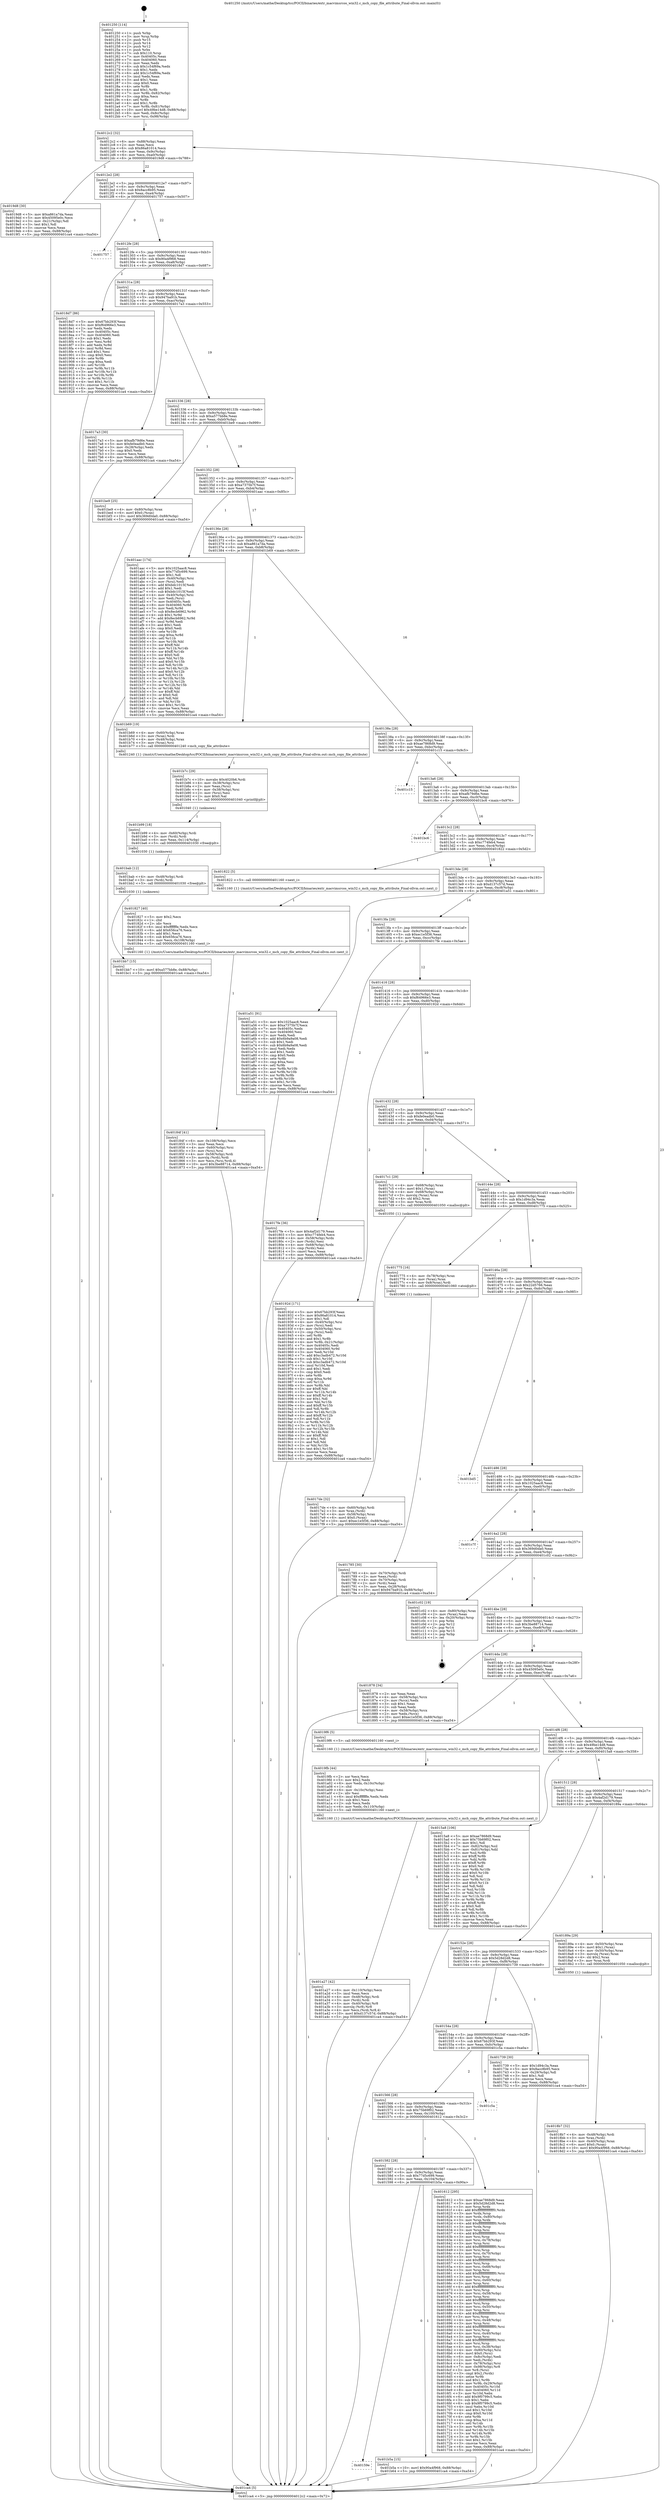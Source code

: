 digraph "0x401250" {
  label = "0x401250 (/mnt/c/Users/mathe/Desktop/tcc/POCII/binaries/extr_macvimsrcos_win32.c_mch_copy_file_attribute_Final-ollvm.out::main(0))"
  labelloc = "t"
  node[shape=record]

  Entry [label="",width=0.3,height=0.3,shape=circle,fillcolor=black,style=filled]
  "0x4012c2" [label="{
     0x4012c2 [32]\l
     | [instrs]\l
     &nbsp;&nbsp;0x4012c2 \<+6\>: mov -0x88(%rbp),%eax\l
     &nbsp;&nbsp;0x4012c8 \<+2\>: mov %eax,%ecx\l
     &nbsp;&nbsp;0x4012ca \<+6\>: sub $0x86a81014,%ecx\l
     &nbsp;&nbsp;0x4012d0 \<+6\>: mov %eax,-0x9c(%rbp)\l
     &nbsp;&nbsp;0x4012d6 \<+6\>: mov %ecx,-0xa0(%rbp)\l
     &nbsp;&nbsp;0x4012dc \<+6\>: je 00000000004019d8 \<main+0x788\>\l
  }"]
  "0x4019d8" [label="{
     0x4019d8 [30]\l
     | [instrs]\l
     &nbsp;&nbsp;0x4019d8 \<+5\>: mov $0xa861a7da,%eax\l
     &nbsp;&nbsp;0x4019dd \<+5\>: mov $0x45095e0c,%ecx\l
     &nbsp;&nbsp;0x4019e2 \<+3\>: mov -0x21(%rbp),%dl\l
     &nbsp;&nbsp;0x4019e5 \<+3\>: test $0x1,%dl\l
     &nbsp;&nbsp;0x4019e8 \<+3\>: cmovne %ecx,%eax\l
     &nbsp;&nbsp;0x4019eb \<+6\>: mov %eax,-0x88(%rbp)\l
     &nbsp;&nbsp;0x4019f1 \<+5\>: jmp 0000000000401ca4 \<main+0xa54\>\l
  }"]
  "0x4012e2" [label="{
     0x4012e2 [28]\l
     | [instrs]\l
     &nbsp;&nbsp;0x4012e2 \<+5\>: jmp 00000000004012e7 \<main+0x97\>\l
     &nbsp;&nbsp;0x4012e7 \<+6\>: mov -0x9c(%rbp),%eax\l
     &nbsp;&nbsp;0x4012ed \<+5\>: sub $0x8acc8b95,%eax\l
     &nbsp;&nbsp;0x4012f2 \<+6\>: mov %eax,-0xa4(%rbp)\l
     &nbsp;&nbsp;0x4012f8 \<+6\>: je 0000000000401757 \<main+0x507\>\l
  }"]
  Exit [label="",width=0.3,height=0.3,shape=circle,fillcolor=black,style=filled,peripheries=2]
  "0x401757" [label="{
     0x401757\l
  }", style=dashed]
  "0x4012fe" [label="{
     0x4012fe [28]\l
     | [instrs]\l
     &nbsp;&nbsp;0x4012fe \<+5\>: jmp 0000000000401303 \<main+0xb3\>\l
     &nbsp;&nbsp;0x401303 \<+6\>: mov -0x9c(%rbp),%eax\l
     &nbsp;&nbsp;0x401309 \<+5\>: sub $0x90a4f968,%eax\l
     &nbsp;&nbsp;0x40130e \<+6\>: mov %eax,-0xa8(%rbp)\l
     &nbsp;&nbsp;0x401314 \<+6\>: je 00000000004018d7 \<main+0x687\>\l
  }"]
  "0x401bb7" [label="{
     0x401bb7 [15]\l
     | [instrs]\l
     &nbsp;&nbsp;0x401bb7 \<+10\>: movl $0xa577bb8e,-0x88(%rbp)\l
     &nbsp;&nbsp;0x401bc1 \<+5\>: jmp 0000000000401ca4 \<main+0xa54\>\l
  }"]
  "0x4018d7" [label="{
     0x4018d7 [86]\l
     | [instrs]\l
     &nbsp;&nbsp;0x4018d7 \<+5\>: mov $0x67bb293f,%eax\l
     &nbsp;&nbsp;0x4018dc \<+5\>: mov $0xf64966e3,%ecx\l
     &nbsp;&nbsp;0x4018e1 \<+2\>: xor %edx,%edx\l
     &nbsp;&nbsp;0x4018e3 \<+7\>: mov 0x40405c,%esi\l
     &nbsp;&nbsp;0x4018ea \<+7\>: mov 0x404060,%edi\l
     &nbsp;&nbsp;0x4018f1 \<+3\>: sub $0x1,%edx\l
     &nbsp;&nbsp;0x4018f4 \<+3\>: mov %esi,%r8d\l
     &nbsp;&nbsp;0x4018f7 \<+3\>: add %edx,%r8d\l
     &nbsp;&nbsp;0x4018fa \<+4\>: imul %r8d,%esi\l
     &nbsp;&nbsp;0x4018fe \<+3\>: and $0x1,%esi\l
     &nbsp;&nbsp;0x401901 \<+3\>: cmp $0x0,%esi\l
     &nbsp;&nbsp;0x401904 \<+4\>: sete %r9b\l
     &nbsp;&nbsp;0x401908 \<+3\>: cmp $0xa,%edi\l
     &nbsp;&nbsp;0x40190b \<+4\>: setl %r10b\l
     &nbsp;&nbsp;0x40190f \<+3\>: mov %r9b,%r11b\l
     &nbsp;&nbsp;0x401912 \<+3\>: and %r10b,%r11b\l
     &nbsp;&nbsp;0x401915 \<+3\>: xor %r10b,%r9b\l
     &nbsp;&nbsp;0x401918 \<+3\>: or %r9b,%r11b\l
     &nbsp;&nbsp;0x40191b \<+4\>: test $0x1,%r11b\l
     &nbsp;&nbsp;0x40191f \<+3\>: cmovne %ecx,%eax\l
     &nbsp;&nbsp;0x401922 \<+6\>: mov %eax,-0x88(%rbp)\l
     &nbsp;&nbsp;0x401928 \<+5\>: jmp 0000000000401ca4 \<main+0xa54\>\l
  }"]
  "0x40131a" [label="{
     0x40131a [28]\l
     | [instrs]\l
     &nbsp;&nbsp;0x40131a \<+5\>: jmp 000000000040131f \<main+0xcf\>\l
     &nbsp;&nbsp;0x40131f \<+6\>: mov -0x9c(%rbp),%eax\l
     &nbsp;&nbsp;0x401325 \<+5\>: sub $0x947ba91b,%eax\l
     &nbsp;&nbsp;0x40132a \<+6\>: mov %eax,-0xac(%rbp)\l
     &nbsp;&nbsp;0x401330 \<+6\>: je 00000000004017a3 \<main+0x553\>\l
  }"]
  "0x401bab" [label="{
     0x401bab [12]\l
     | [instrs]\l
     &nbsp;&nbsp;0x401bab \<+4\>: mov -0x48(%rbp),%rdi\l
     &nbsp;&nbsp;0x401baf \<+3\>: mov (%rdi),%rdi\l
     &nbsp;&nbsp;0x401bb2 \<+5\>: call 0000000000401030 \<free@plt\>\l
     | [calls]\l
     &nbsp;&nbsp;0x401030 \{1\} (unknown)\l
  }"]
  "0x4017a3" [label="{
     0x4017a3 [30]\l
     | [instrs]\l
     &nbsp;&nbsp;0x4017a3 \<+5\>: mov $0xafb79d6e,%eax\l
     &nbsp;&nbsp;0x4017a8 \<+5\>: mov $0xfe0eadb0,%ecx\l
     &nbsp;&nbsp;0x4017ad \<+3\>: mov -0x28(%rbp),%edx\l
     &nbsp;&nbsp;0x4017b0 \<+3\>: cmp $0x0,%edx\l
     &nbsp;&nbsp;0x4017b3 \<+3\>: cmove %ecx,%eax\l
     &nbsp;&nbsp;0x4017b6 \<+6\>: mov %eax,-0x88(%rbp)\l
     &nbsp;&nbsp;0x4017bc \<+5\>: jmp 0000000000401ca4 \<main+0xa54\>\l
  }"]
  "0x401336" [label="{
     0x401336 [28]\l
     | [instrs]\l
     &nbsp;&nbsp;0x401336 \<+5\>: jmp 000000000040133b \<main+0xeb\>\l
     &nbsp;&nbsp;0x40133b \<+6\>: mov -0x9c(%rbp),%eax\l
     &nbsp;&nbsp;0x401341 \<+5\>: sub $0xa577bb8e,%eax\l
     &nbsp;&nbsp;0x401346 \<+6\>: mov %eax,-0xb0(%rbp)\l
     &nbsp;&nbsp;0x40134c \<+6\>: je 0000000000401be9 \<main+0x999\>\l
  }"]
  "0x401b99" [label="{
     0x401b99 [18]\l
     | [instrs]\l
     &nbsp;&nbsp;0x401b99 \<+4\>: mov -0x60(%rbp),%rdi\l
     &nbsp;&nbsp;0x401b9d \<+3\>: mov (%rdi),%rdi\l
     &nbsp;&nbsp;0x401ba0 \<+6\>: mov %eax,-0x114(%rbp)\l
     &nbsp;&nbsp;0x401ba6 \<+5\>: call 0000000000401030 \<free@plt\>\l
     | [calls]\l
     &nbsp;&nbsp;0x401030 \{1\} (unknown)\l
  }"]
  "0x401be9" [label="{
     0x401be9 [25]\l
     | [instrs]\l
     &nbsp;&nbsp;0x401be9 \<+4\>: mov -0x80(%rbp),%rax\l
     &nbsp;&nbsp;0x401bed \<+6\>: movl $0x0,(%rax)\l
     &nbsp;&nbsp;0x401bf3 \<+10\>: movl $0x369d0da0,-0x88(%rbp)\l
     &nbsp;&nbsp;0x401bfd \<+5\>: jmp 0000000000401ca4 \<main+0xa54\>\l
  }"]
  "0x401352" [label="{
     0x401352 [28]\l
     | [instrs]\l
     &nbsp;&nbsp;0x401352 \<+5\>: jmp 0000000000401357 \<main+0x107\>\l
     &nbsp;&nbsp;0x401357 \<+6\>: mov -0x9c(%rbp),%eax\l
     &nbsp;&nbsp;0x40135d \<+5\>: sub $0xa7375b7f,%eax\l
     &nbsp;&nbsp;0x401362 \<+6\>: mov %eax,-0xb4(%rbp)\l
     &nbsp;&nbsp;0x401368 \<+6\>: je 0000000000401aac \<main+0x85c\>\l
  }"]
  "0x401b7c" [label="{
     0x401b7c [29]\l
     | [instrs]\l
     &nbsp;&nbsp;0x401b7c \<+10\>: movabs $0x4020b6,%rdi\l
     &nbsp;&nbsp;0x401b86 \<+4\>: mov -0x38(%rbp),%rsi\l
     &nbsp;&nbsp;0x401b8a \<+2\>: mov %eax,(%rsi)\l
     &nbsp;&nbsp;0x401b8c \<+4\>: mov -0x38(%rbp),%rsi\l
     &nbsp;&nbsp;0x401b90 \<+2\>: mov (%rsi),%esi\l
     &nbsp;&nbsp;0x401b92 \<+2\>: mov $0x0,%al\l
     &nbsp;&nbsp;0x401b94 \<+5\>: call 0000000000401040 \<printf@plt\>\l
     | [calls]\l
     &nbsp;&nbsp;0x401040 \{1\} (unknown)\l
  }"]
  "0x401aac" [label="{
     0x401aac [174]\l
     | [instrs]\l
     &nbsp;&nbsp;0x401aac \<+5\>: mov $0x1025aac8,%eax\l
     &nbsp;&nbsp;0x401ab1 \<+5\>: mov $0x77d5c699,%ecx\l
     &nbsp;&nbsp;0x401ab6 \<+2\>: mov $0x1,%dl\l
     &nbsp;&nbsp;0x401ab8 \<+4\>: mov -0x40(%rbp),%rsi\l
     &nbsp;&nbsp;0x401abc \<+2\>: mov (%rsi),%edi\l
     &nbsp;&nbsp;0x401abe \<+6\>: add $0xbdc1015f,%edi\l
     &nbsp;&nbsp;0x401ac4 \<+3\>: add $0x1,%edi\l
     &nbsp;&nbsp;0x401ac7 \<+6\>: sub $0xbdc1015f,%edi\l
     &nbsp;&nbsp;0x401acd \<+4\>: mov -0x40(%rbp),%rsi\l
     &nbsp;&nbsp;0x401ad1 \<+2\>: mov %edi,(%rsi)\l
     &nbsp;&nbsp;0x401ad3 \<+7\>: mov 0x40405c,%edi\l
     &nbsp;&nbsp;0x401ada \<+8\>: mov 0x404060,%r8d\l
     &nbsp;&nbsp;0x401ae2 \<+3\>: mov %edi,%r9d\l
     &nbsp;&nbsp;0x401ae5 \<+7\>: sub $0x8ecb6962,%r9d\l
     &nbsp;&nbsp;0x401aec \<+4\>: sub $0x1,%r9d\l
     &nbsp;&nbsp;0x401af0 \<+7\>: add $0x8ecb6962,%r9d\l
     &nbsp;&nbsp;0x401af7 \<+4\>: imul %r9d,%edi\l
     &nbsp;&nbsp;0x401afb \<+3\>: and $0x1,%edi\l
     &nbsp;&nbsp;0x401afe \<+3\>: cmp $0x0,%edi\l
     &nbsp;&nbsp;0x401b01 \<+4\>: sete %r10b\l
     &nbsp;&nbsp;0x401b05 \<+4\>: cmp $0xa,%r8d\l
     &nbsp;&nbsp;0x401b09 \<+4\>: setl %r11b\l
     &nbsp;&nbsp;0x401b0d \<+3\>: mov %r10b,%bl\l
     &nbsp;&nbsp;0x401b10 \<+3\>: xor $0xff,%bl\l
     &nbsp;&nbsp;0x401b13 \<+3\>: mov %r11b,%r14b\l
     &nbsp;&nbsp;0x401b16 \<+4\>: xor $0xff,%r14b\l
     &nbsp;&nbsp;0x401b1a \<+3\>: xor $0x0,%dl\l
     &nbsp;&nbsp;0x401b1d \<+3\>: mov %bl,%r15b\l
     &nbsp;&nbsp;0x401b20 \<+4\>: and $0x0,%r15b\l
     &nbsp;&nbsp;0x401b24 \<+3\>: and %dl,%r10b\l
     &nbsp;&nbsp;0x401b27 \<+3\>: mov %r14b,%r12b\l
     &nbsp;&nbsp;0x401b2a \<+4\>: and $0x0,%r12b\l
     &nbsp;&nbsp;0x401b2e \<+3\>: and %dl,%r11b\l
     &nbsp;&nbsp;0x401b31 \<+3\>: or %r10b,%r15b\l
     &nbsp;&nbsp;0x401b34 \<+3\>: or %r11b,%r12b\l
     &nbsp;&nbsp;0x401b37 \<+3\>: xor %r12b,%r15b\l
     &nbsp;&nbsp;0x401b3a \<+3\>: or %r14b,%bl\l
     &nbsp;&nbsp;0x401b3d \<+3\>: xor $0xff,%bl\l
     &nbsp;&nbsp;0x401b40 \<+3\>: or $0x0,%dl\l
     &nbsp;&nbsp;0x401b43 \<+2\>: and %dl,%bl\l
     &nbsp;&nbsp;0x401b45 \<+3\>: or %bl,%r15b\l
     &nbsp;&nbsp;0x401b48 \<+4\>: test $0x1,%r15b\l
     &nbsp;&nbsp;0x401b4c \<+3\>: cmovne %ecx,%eax\l
     &nbsp;&nbsp;0x401b4f \<+6\>: mov %eax,-0x88(%rbp)\l
     &nbsp;&nbsp;0x401b55 \<+5\>: jmp 0000000000401ca4 \<main+0xa54\>\l
  }"]
  "0x40136e" [label="{
     0x40136e [28]\l
     | [instrs]\l
     &nbsp;&nbsp;0x40136e \<+5\>: jmp 0000000000401373 \<main+0x123\>\l
     &nbsp;&nbsp;0x401373 \<+6\>: mov -0x9c(%rbp),%eax\l
     &nbsp;&nbsp;0x401379 \<+5\>: sub $0xa861a7da,%eax\l
     &nbsp;&nbsp;0x40137e \<+6\>: mov %eax,-0xb8(%rbp)\l
     &nbsp;&nbsp;0x401384 \<+6\>: je 0000000000401b69 \<main+0x919\>\l
  }"]
  "0x40159e" [label="{
     0x40159e\l
  }", style=dashed]
  "0x401b69" [label="{
     0x401b69 [19]\l
     | [instrs]\l
     &nbsp;&nbsp;0x401b69 \<+4\>: mov -0x60(%rbp),%rax\l
     &nbsp;&nbsp;0x401b6d \<+3\>: mov (%rax),%rdi\l
     &nbsp;&nbsp;0x401b70 \<+4\>: mov -0x48(%rbp),%rax\l
     &nbsp;&nbsp;0x401b74 \<+3\>: mov (%rax),%rsi\l
     &nbsp;&nbsp;0x401b77 \<+5\>: call 0000000000401240 \<mch_copy_file_attribute\>\l
     | [calls]\l
     &nbsp;&nbsp;0x401240 \{1\} (/mnt/c/Users/mathe/Desktop/tcc/POCII/binaries/extr_macvimsrcos_win32.c_mch_copy_file_attribute_Final-ollvm.out::mch_copy_file_attribute)\l
  }"]
  "0x40138a" [label="{
     0x40138a [28]\l
     | [instrs]\l
     &nbsp;&nbsp;0x40138a \<+5\>: jmp 000000000040138f \<main+0x13f\>\l
     &nbsp;&nbsp;0x40138f \<+6\>: mov -0x9c(%rbp),%eax\l
     &nbsp;&nbsp;0x401395 \<+5\>: sub $0xae7868d9,%eax\l
     &nbsp;&nbsp;0x40139a \<+6\>: mov %eax,-0xbc(%rbp)\l
     &nbsp;&nbsp;0x4013a0 \<+6\>: je 0000000000401c15 \<main+0x9c5\>\l
  }"]
  "0x401b5a" [label="{
     0x401b5a [15]\l
     | [instrs]\l
     &nbsp;&nbsp;0x401b5a \<+10\>: movl $0x90a4f968,-0x88(%rbp)\l
     &nbsp;&nbsp;0x401b64 \<+5\>: jmp 0000000000401ca4 \<main+0xa54\>\l
  }"]
  "0x401c15" [label="{
     0x401c15\l
  }", style=dashed]
  "0x4013a6" [label="{
     0x4013a6 [28]\l
     | [instrs]\l
     &nbsp;&nbsp;0x4013a6 \<+5\>: jmp 00000000004013ab \<main+0x15b\>\l
     &nbsp;&nbsp;0x4013ab \<+6\>: mov -0x9c(%rbp),%eax\l
     &nbsp;&nbsp;0x4013b1 \<+5\>: sub $0xafb79d6e,%eax\l
     &nbsp;&nbsp;0x4013b6 \<+6\>: mov %eax,-0xc0(%rbp)\l
     &nbsp;&nbsp;0x4013bc \<+6\>: je 0000000000401bc6 \<main+0x976\>\l
  }"]
  "0x401a27" [label="{
     0x401a27 [42]\l
     | [instrs]\l
     &nbsp;&nbsp;0x401a27 \<+6\>: mov -0x110(%rbp),%ecx\l
     &nbsp;&nbsp;0x401a2d \<+3\>: imul %eax,%ecx\l
     &nbsp;&nbsp;0x401a30 \<+4\>: mov -0x48(%rbp),%rdi\l
     &nbsp;&nbsp;0x401a34 \<+3\>: mov (%rdi),%rdi\l
     &nbsp;&nbsp;0x401a37 \<+4\>: mov -0x40(%rbp),%r8\l
     &nbsp;&nbsp;0x401a3b \<+3\>: movslq (%r8),%r8\l
     &nbsp;&nbsp;0x401a3e \<+4\>: mov %ecx,(%rdi,%r8,4)\l
     &nbsp;&nbsp;0x401a42 \<+10\>: movl $0xd137c57d,-0x88(%rbp)\l
     &nbsp;&nbsp;0x401a4c \<+5\>: jmp 0000000000401ca4 \<main+0xa54\>\l
  }"]
  "0x401bc6" [label="{
     0x401bc6\l
  }", style=dashed]
  "0x4013c2" [label="{
     0x4013c2 [28]\l
     | [instrs]\l
     &nbsp;&nbsp;0x4013c2 \<+5\>: jmp 00000000004013c7 \<main+0x177\>\l
     &nbsp;&nbsp;0x4013c7 \<+6\>: mov -0x9c(%rbp),%eax\l
     &nbsp;&nbsp;0x4013cd \<+5\>: sub $0xc774feb4,%eax\l
     &nbsp;&nbsp;0x4013d2 \<+6\>: mov %eax,-0xc4(%rbp)\l
     &nbsp;&nbsp;0x4013d8 \<+6\>: je 0000000000401822 \<main+0x5d2\>\l
  }"]
  "0x4019fb" [label="{
     0x4019fb [44]\l
     | [instrs]\l
     &nbsp;&nbsp;0x4019fb \<+2\>: xor %ecx,%ecx\l
     &nbsp;&nbsp;0x4019fd \<+5\>: mov $0x2,%edx\l
     &nbsp;&nbsp;0x401a02 \<+6\>: mov %edx,-0x10c(%rbp)\l
     &nbsp;&nbsp;0x401a08 \<+1\>: cltd\l
     &nbsp;&nbsp;0x401a09 \<+6\>: mov -0x10c(%rbp),%esi\l
     &nbsp;&nbsp;0x401a0f \<+2\>: idiv %esi\l
     &nbsp;&nbsp;0x401a11 \<+6\>: imul $0xfffffffe,%edx,%edx\l
     &nbsp;&nbsp;0x401a17 \<+3\>: sub $0x1,%ecx\l
     &nbsp;&nbsp;0x401a1a \<+2\>: sub %ecx,%edx\l
     &nbsp;&nbsp;0x401a1c \<+6\>: mov %edx,-0x110(%rbp)\l
     &nbsp;&nbsp;0x401a22 \<+5\>: call 0000000000401160 \<next_i\>\l
     | [calls]\l
     &nbsp;&nbsp;0x401160 \{1\} (/mnt/c/Users/mathe/Desktop/tcc/POCII/binaries/extr_macvimsrcos_win32.c_mch_copy_file_attribute_Final-ollvm.out::next_i)\l
  }"]
  "0x401822" [label="{
     0x401822 [5]\l
     | [instrs]\l
     &nbsp;&nbsp;0x401822 \<+5\>: call 0000000000401160 \<next_i\>\l
     | [calls]\l
     &nbsp;&nbsp;0x401160 \{1\} (/mnt/c/Users/mathe/Desktop/tcc/POCII/binaries/extr_macvimsrcos_win32.c_mch_copy_file_attribute_Final-ollvm.out::next_i)\l
  }"]
  "0x4013de" [label="{
     0x4013de [28]\l
     | [instrs]\l
     &nbsp;&nbsp;0x4013de \<+5\>: jmp 00000000004013e3 \<main+0x193\>\l
     &nbsp;&nbsp;0x4013e3 \<+6\>: mov -0x9c(%rbp),%eax\l
     &nbsp;&nbsp;0x4013e9 \<+5\>: sub $0xd137c57d,%eax\l
     &nbsp;&nbsp;0x4013ee \<+6\>: mov %eax,-0xc8(%rbp)\l
     &nbsp;&nbsp;0x4013f4 \<+6\>: je 0000000000401a51 \<main+0x801\>\l
  }"]
  "0x4018b7" [label="{
     0x4018b7 [32]\l
     | [instrs]\l
     &nbsp;&nbsp;0x4018b7 \<+4\>: mov -0x48(%rbp),%rdi\l
     &nbsp;&nbsp;0x4018bb \<+3\>: mov %rax,(%rdi)\l
     &nbsp;&nbsp;0x4018be \<+4\>: mov -0x40(%rbp),%rax\l
     &nbsp;&nbsp;0x4018c2 \<+6\>: movl $0x0,(%rax)\l
     &nbsp;&nbsp;0x4018c8 \<+10\>: movl $0x90a4f968,-0x88(%rbp)\l
     &nbsp;&nbsp;0x4018d2 \<+5\>: jmp 0000000000401ca4 \<main+0xa54\>\l
  }"]
  "0x401a51" [label="{
     0x401a51 [91]\l
     | [instrs]\l
     &nbsp;&nbsp;0x401a51 \<+5\>: mov $0x1025aac8,%eax\l
     &nbsp;&nbsp;0x401a56 \<+5\>: mov $0xa7375b7f,%ecx\l
     &nbsp;&nbsp;0x401a5b \<+7\>: mov 0x40405c,%edx\l
     &nbsp;&nbsp;0x401a62 \<+7\>: mov 0x404060,%esi\l
     &nbsp;&nbsp;0x401a69 \<+2\>: mov %edx,%edi\l
     &nbsp;&nbsp;0x401a6b \<+6\>: add $0x6b9a9a08,%edi\l
     &nbsp;&nbsp;0x401a71 \<+3\>: sub $0x1,%edi\l
     &nbsp;&nbsp;0x401a74 \<+6\>: sub $0x6b9a9a08,%edi\l
     &nbsp;&nbsp;0x401a7a \<+3\>: imul %edi,%edx\l
     &nbsp;&nbsp;0x401a7d \<+3\>: and $0x1,%edx\l
     &nbsp;&nbsp;0x401a80 \<+3\>: cmp $0x0,%edx\l
     &nbsp;&nbsp;0x401a83 \<+4\>: sete %r8b\l
     &nbsp;&nbsp;0x401a87 \<+3\>: cmp $0xa,%esi\l
     &nbsp;&nbsp;0x401a8a \<+4\>: setl %r9b\l
     &nbsp;&nbsp;0x401a8e \<+3\>: mov %r8b,%r10b\l
     &nbsp;&nbsp;0x401a91 \<+3\>: and %r9b,%r10b\l
     &nbsp;&nbsp;0x401a94 \<+3\>: xor %r9b,%r8b\l
     &nbsp;&nbsp;0x401a97 \<+3\>: or %r8b,%r10b\l
     &nbsp;&nbsp;0x401a9a \<+4\>: test $0x1,%r10b\l
     &nbsp;&nbsp;0x401a9e \<+3\>: cmovne %ecx,%eax\l
     &nbsp;&nbsp;0x401aa1 \<+6\>: mov %eax,-0x88(%rbp)\l
     &nbsp;&nbsp;0x401aa7 \<+5\>: jmp 0000000000401ca4 \<main+0xa54\>\l
  }"]
  "0x4013fa" [label="{
     0x4013fa [28]\l
     | [instrs]\l
     &nbsp;&nbsp;0x4013fa \<+5\>: jmp 00000000004013ff \<main+0x1af\>\l
     &nbsp;&nbsp;0x4013ff \<+6\>: mov -0x9c(%rbp),%eax\l
     &nbsp;&nbsp;0x401405 \<+5\>: sub $0xec1e5f36,%eax\l
     &nbsp;&nbsp;0x40140a \<+6\>: mov %eax,-0xcc(%rbp)\l
     &nbsp;&nbsp;0x401410 \<+6\>: je 00000000004017fe \<main+0x5ae\>\l
  }"]
  "0x40184f" [label="{
     0x40184f [41]\l
     | [instrs]\l
     &nbsp;&nbsp;0x40184f \<+6\>: mov -0x108(%rbp),%ecx\l
     &nbsp;&nbsp;0x401855 \<+3\>: imul %eax,%ecx\l
     &nbsp;&nbsp;0x401858 \<+4\>: mov -0x60(%rbp),%rsi\l
     &nbsp;&nbsp;0x40185c \<+3\>: mov (%rsi),%rsi\l
     &nbsp;&nbsp;0x40185f \<+4\>: mov -0x58(%rbp),%rdi\l
     &nbsp;&nbsp;0x401863 \<+3\>: movslq (%rdi),%rdi\l
     &nbsp;&nbsp;0x401866 \<+3\>: mov %ecx,(%rsi,%rdi,4)\l
     &nbsp;&nbsp;0x401869 \<+10\>: movl $0x3be88714,-0x88(%rbp)\l
     &nbsp;&nbsp;0x401873 \<+5\>: jmp 0000000000401ca4 \<main+0xa54\>\l
  }"]
  "0x4017fe" [label="{
     0x4017fe [36]\l
     | [instrs]\l
     &nbsp;&nbsp;0x4017fe \<+5\>: mov $0x4af2d179,%eax\l
     &nbsp;&nbsp;0x401803 \<+5\>: mov $0xc774feb4,%ecx\l
     &nbsp;&nbsp;0x401808 \<+4\>: mov -0x58(%rbp),%rdx\l
     &nbsp;&nbsp;0x40180c \<+2\>: mov (%rdx),%esi\l
     &nbsp;&nbsp;0x40180e \<+4\>: mov -0x68(%rbp),%rdx\l
     &nbsp;&nbsp;0x401812 \<+2\>: cmp (%rdx),%esi\l
     &nbsp;&nbsp;0x401814 \<+3\>: cmovl %ecx,%eax\l
     &nbsp;&nbsp;0x401817 \<+6\>: mov %eax,-0x88(%rbp)\l
     &nbsp;&nbsp;0x40181d \<+5\>: jmp 0000000000401ca4 \<main+0xa54\>\l
  }"]
  "0x401416" [label="{
     0x401416 [28]\l
     | [instrs]\l
     &nbsp;&nbsp;0x401416 \<+5\>: jmp 000000000040141b \<main+0x1cb\>\l
     &nbsp;&nbsp;0x40141b \<+6\>: mov -0x9c(%rbp),%eax\l
     &nbsp;&nbsp;0x401421 \<+5\>: sub $0xf64966e3,%eax\l
     &nbsp;&nbsp;0x401426 \<+6\>: mov %eax,-0xd0(%rbp)\l
     &nbsp;&nbsp;0x40142c \<+6\>: je 000000000040192d \<main+0x6dd\>\l
  }"]
  "0x401827" [label="{
     0x401827 [40]\l
     | [instrs]\l
     &nbsp;&nbsp;0x401827 \<+5\>: mov $0x2,%ecx\l
     &nbsp;&nbsp;0x40182c \<+1\>: cltd\l
     &nbsp;&nbsp;0x40182d \<+2\>: idiv %ecx\l
     &nbsp;&nbsp;0x40182f \<+6\>: imul $0xfffffffe,%edx,%ecx\l
     &nbsp;&nbsp;0x401835 \<+6\>: add $0x656ca76,%ecx\l
     &nbsp;&nbsp;0x40183b \<+3\>: add $0x1,%ecx\l
     &nbsp;&nbsp;0x40183e \<+6\>: sub $0x656ca76,%ecx\l
     &nbsp;&nbsp;0x401844 \<+6\>: mov %ecx,-0x108(%rbp)\l
     &nbsp;&nbsp;0x40184a \<+5\>: call 0000000000401160 \<next_i\>\l
     | [calls]\l
     &nbsp;&nbsp;0x401160 \{1\} (/mnt/c/Users/mathe/Desktop/tcc/POCII/binaries/extr_macvimsrcos_win32.c_mch_copy_file_attribute_Final-ollvm.out::next_i)\l
  }"]
  "0x40192d" [label="{
     0x40192d [171]\l
     | [instrs]\l
     &nbsp;&nbsp;0x40192d \<+5\>: mov $0x67bb293f,%eax\l
     &nbsp;&nbsp;0x401932 \<+5\>: mov $0x86a81014,%ecx\l
     &nbsp;&nbsp;0x401937 \<+2\>: mov $0x1,%dl\l
     &nbsp;&nbsp;0x401939 \<+4\>: mov -0x40(%rbp),%rsi\l
     &nbsp;&nbsp;0x40193d \<+2\>: mov (%rsi),%edi\l
     &nbsp;&nbsp;0x40193f \<+4\>: mov -0x50(%rbp),%rsi\l
     &nbsp;&nbsp;0x401943 \<+2\>: cmp (%rsi),%edi\l
     &nbsp;&nbsp;0x401945 \<+4\>: setl %r8b\l
     &nbsp;&nbsp;0x401949 \<+4\>: and $0x1,%r8b\l
     &nbsp;&nbsp;0x40194d \<+4\>: mov %r8b,-0x21(%rbp)\l
     &nbsp;&nbsp;0x401951 \<+7\>: mov 0x40405c,%edi\l
     &nbsp;&nbsp;0x401958 \<+8\>: mov 0x404060,%r9d\l
     &nbsp;&nbsp;0x401960 \<+3\>: mov %edi,%r10d\l
     &nbsp;&nbsp;0x401963 \<+7\>: add $0xc3adb472,%r10d\l
     &nbsp;&nbsp;0x40196a \<+4\>: sub $0x1,%r10d\l
     &nbsp;&nbsp;0x40196e \<+7\>: sub $0xc3adb472,%r10d\l
     &nbsp;&nbsp;0x401975 \<+4\>: imul %r10d,%edi\l
     &nbsp;&nbsp;0x401979 \<+3\>: and $0x1,%edi\l
     &nbsp;&nbsp;0x40197c \<+3\>: cmp $0x0,%edi\l
     &nbsp;&nbsp;0x40197f \<+4\>: sete %r8b\l
     &nbsp;&nbsp;0x401983 \<+4\>: cmp $0xa,%r9d\l
     &nbsp;&nbsp;0x401987 \<+4\>: setl %r11b\l
     &nbsp;&nbsp;0x40198b \<+3\>: mov %r8b,%bl\l
     &nbsp;&nbsp;0x40198e \<+3\>: xor $0xff,%bl\l
     &nbsp;&nbsp;0x401991 \<+3\>: mov %r11b,%r14b\l
     &nbsp;&nbsp;0x401994 \<+4\>: xor $0xff,%r14b\l
     &nbsp;&nbsp;0x401998 \<+3\>: xor $0x1,%dl\l
     &nbsp;&nbsp;0x40199b \<+3\>: mov %bl,%r15b\l
     &nbsp;&nbsp;0x40199e \<+4\>: and $0xff,%r15b\l
     &nbsp;&nbsp;0x4019a2 \<+3\>: and %dl,%r8b\l
     &nbsp;&nbsp;0x4019a5 \<+3\>: mov %r14b,%r12b\l
     &nbsp;&nbsp;0x4019a8 \<+4\>: and $0xff,%r12b\l
     &nbsp;&nbsp;0x4019ac \<+3\>: and %dl,%r11b\l
     &nbsp;&nbsp;0x4019af \<+3\>: or %r8b,%r15b\l
     &nbsp;&nbsp;0x4019b2 \<+3\>: or %r11b,%r12b\l
     &nbsp;&nbsp;0x4019b5 \<+3\>: xor %r12b,%r15b\l
     &nbsp;&nbsp;0x4019b8 \<+3\>: or %r14b,%bl\l
     &nbsp;&nbsp;0x4019bb \<+3\>: xor $0xff,%bl\l
     &nbsp;&nbsp;0x4019be \<+3\>: or $0x1,%dl\l
     &nbsp;&nbsp;0x4019c1 \<+2\>: and %dl,%bl\l
     &nbsp;&nbsp;0x4019c3 \<+3\>: or %bl,%r15b\l
     &nbsp;&nbsp;0x4019c6 \<+4\>: test $0x1,%r15b\l
     &nbsp;&nbsp;0x4019ca \<+3\>: cmovne %ecx,%eax\l
     &nbsp;&nbsp;0x4019cd \<+6\>: mov %eax,-0x88(%rbp)\l
     &nbsp;&nbsp;0x4019d3 \<+5\>: jmp 0000000000401ca4 \<main+0xa54\>\l
  }"]
  "0x401432" [label="{
     0x401432 [28]\l
     | [instrs]\l
     &nbsp;&nbsp;0x401432 \<+5\>: jmp 0000000000401437 \<main+0x1e7\>\l
     &nbsp;&nbsp;0x401437 \<+6\>: mov -0x9c(%rbp),%eax\l
     &nbsp;&nbsp;0x40143d \<+5\>: sub $0xfe0eadb0,%eax\l
     &nbsp;&nbsp;0x401442 \<+6\>: mov %eax,-0xd4(%rbp)\l
     &nbsp;&nbsp;0x401448 \<+6\>: je 00000000004017c1 \<main+0x571\>\l
  }"]
  "0x4017de" [label="{
     0x4017de [32]\l
     | [instrs]\l
     &nbsp;&nbsp;0x4017de \<+4\>: mov -0x60(%rbp),%rdi\l
     &nbsp;&nbsp;0x4017e2 \<+3\>: mov %rax,(%rdi)\l
     &nbsp;&nbsp;0x4017e5 \<+4\>: mov -0x58(%rbp),%rax\l
     &nbsp;&nbsp;0x4017e9 \<+6\>: movl $0x0,(%rax)\l
     &nbsp;&nbsp;0x4017ef \<+10\>: movl $0xec1e5f36,-0x88(%rbp)\l
     &nbsp;&nbsp;0x4017f9 \<+5\>: jmp 0000000000401ca4 \<main+0xa54\>\l
  }"]
  "0x4017c1" [label="{
     0x4017c1 [29]\l
     | [instrs]\l
     &nbsp;&nbsp;0x4017c1 \<+4\>: mov -0x68(%rbp),%rax\l
     &nbsp;&nbsp;0x4017c5 \<+6\>: movl $0x1,(%rax)\l
     &nbsp;&nbsp;0x4017cb \<+4\>: mov -0x68(%rbp),%rax\l
     &nbsp;&nbsp;0x4017cf \<+3\>: movslq (%rax),%rax\l
     &nbsp;&nbsp;0x4017d2 \<+4\>: shl $0x2,%rax\l
     &nbsp;&nbsp;0x4017d6 \<+3\>: mov %rax,%rdi\l
     &nbsp;&nbsp;0x4017d9 \<+5\>: call 0000000000401050 \<malloc@plt\>\l
     | [calls]\l
     &nbsp;&nbsp;0x401050 \{1\} (unknown)\l
  }"]
  "0x40144e" [label="{
     0x40144e [28]\l
     | [instrs]\l
     &nbsp;&nbsp;0x40144e \<+5\>: jmp 0000000000401453 \<main+0x203\>\l
     &nbsp;&nbsp;0x401453 \<+6\>: mov -0x9c(%rbp),%eax\l
     &nbsp;&nbsp;0x401459 \<+5\>: sub $0x1d94c3a,%eax\l
     &nbsp;&nbsp;0x40145e \<+6\>: mov %eax,-0xd8(%rbp)\l
     &nbsp;&nbsp;0x401464 \<+6\>: je 0000000000401775 \<main+0x525\>\l
  }"]
  "0x401785" [label="{
     0x401785 [30]\l
     | [instrs]\l
     &nbsp;&nbsp;0x401785 \<+4\>: mov -0x70(%rbp),%rdi\l
     &nbsp;&nbsp;0x401789 \<+2\>: mov %eax,(%rdi)\l
     &nbsp;&nbsp;0x40178b \<+4\>: mov -0x70(%rbp),%rdi\l
     &nbsp;&nbsp;0x40178f \<+2\>: mov (%rdi),%eax\l
     &nbsp;&nbsp;0x401791 \<+3\>: mov %eax,-0x28(%rbp)\l
     &nbsp;&nbsp;0x401794 \<+10\>: movl $0x947ba91b,-0x88(%rbp)\l
     &nbsp;&nbsp;0x40179e \<+5\>: jmp 0000000000401ca4 \<main+0xa54\>\l
  }"]
  "0x401775" [label="{
     0x401775 [16]\l
     | [instrs]\l
     &nbsp;&nbsp;0x401775 \<+4\>: mov -0x78(%rbp),%rax\l
     &nbsp;&nbsp;0x401779 \<+3\>: mov (%rax),%rax\l
     &nbsp;&nbsp;0x40177c \<+4\>: mov 0x8(%rax),%rdi\l
     &nbsp;&nbsp;0x401780 \<+5\>: call 0000000000401060 \<atoi@plt\>\l
     | [calls]\l
     &nbsp;&nbsp;0x401060 \{1\} (unknown)\l
  }"]
  "0x40146a" [label="{
     0x40146a [28]\l
     | [instrs]\l
     &nbsp;&nbsp;0x40146a \<+5\>: jmp 000000000040146f \<main+0x21f\>\l
     &nbsp;&nbsp;0x40146f \<+6\>: mov -0x9c(%rbp),%eax\l
     &nbsp;&nbsp;0x401475 \<+5\>: sub $0x22d5766,%eax\l
     &nbsp;&nbsp;0x40147a \<+6\>: mov %eax,-0xdc(%rbp)\l
     &nbsp;&nbsp;0x401480 \<+6\>: je 0000000000401bd5 \<main+0x985\>\l
  }"]
  "0x401582" [label="{
     0x401582 [28]\l
     | [instrs]\l
     &nbsp;&nbsp;0x401582 \<+5\>: jmp 0000000000401587 \<main+0x337\>\l
     &nbsp;&nbsp;0x401587 \<+6\>: mov -0x9c(%rbp),%eax\l
     &nbsp;&nbsp;0x40158d \<+5\>: sub $0x77d5c699,%eax\l
     &nbsp;&nbsp;0x401592 \<+6\>: mov %eax,-0x104(%rbp)\l
     &nbsp;&nbsp;0x401598 \<+6\>: je 0000000000401b5a \<main+0x90a\>\l
  }"]
  "0x401bd5" [label="{
     0x401bd5\l
  }", style=dashed]
  "0x401486" [label="{
     0x401486 [28]\l
     | [instrs]\l
     &nbsp;&nbsp;0x401486 \<+5\>: jmp 000000000040148b \<main+0x23b\>\l
     &nbsp;&nbsp;0x40148b \<+6\>: mov -0x9c(%rbp),%eax\l
     &nbsp;&nbsp;0x401491 \<+5\>: sub $0x1025aac8,%eax\l
     &nbsp;&nbsp;0x401496 \<+6\>: mov %eax,-0xe0(%rbp)\l
     &nbsp;&nbsp;0x40149c \<+6\>: je 0000000000401c7f \<main+0xa2f\>\l
  }"]
  "0x401612" [label="{
     0x401612 [295]\l
     | [instrs]\l
     &nbsp;&nbsp;0x401612 \<+5\>: mov $0xae7868d9,%eax\l
     &nbsp;&nbsp;0x401617 \<+5\>: mov $0x5d28d2d8,%ecx\l
     &nbsp;&nbsp;0x40161c \<+3\>: mov %rsp,%rdx\l
     &nbsp;&nbsp;0x40161f \<+4\>: add $0xfffffffffffffff0,%rdx\l
     &nbsp;&nbsp;0x401623 \<+3\>: mov %rdx,%rsp\l
     &nbsp;&nbsp;0x401626 \<+4\>: mov %rdx,-0x80(%rbp)\l
     &nbsp;&nbsp;0x40162a \<+3\>: mov %rsp,%rdx\l
     &nbsp;&nbsp;0x40162d \<+4\>: add $0xfffffffffffffff0,%rdx\l
     &nbsp;&nbsp;0x401631 \<+3\>: mov %rdx,%rsp\l
     &nbsp;&nbsp;0x401634 \<+3\>: mov %rsp,%rsi\l
     &nbsp;&nbsp;0x401637 \<+4\>: add $0xfffffffffffffff0,%rsi\l
     &nbsp;&nbsp;0x40163b \<+3\>: mov %rsi,%rsp\l
     &nbsp;&nbsp;0x40163e \<+4\>: mov %rsi,-0x78(%rbp)\l
     &nbsp;&nbsp;0x401642 \<+3\>: mov %rsp,%rsi\l
     &nbsp;&nbsp;0x401645 \<+4\>: add $0xfffffffffffffff0,%rsi\l
     &nbsp;&nbsp;0x401649 \<+3\>: mov %rsi,%rsp\l
     &nbsp;&nbsp;0x40164c \<+4\>: mov %rsi,-0x70(%rbp)\l
     &nbsp;&nbsp;0x401650 \<+3\>: mov %rsp,%rsi\l
     &nbsp;&nbsp;0x401653 \<+4\>: add $0xfffffffffffffff0,%rsi\l
     &nbsp;&nbsp;0x401657 \<+3\>: mov %rsi,%rsp\l
     &nbsp;&nbsp;0x40165a \<+4\>: mov %rsi,-0x68(%rbp)\l
     &nbsp;&nbsp;0x40165e \<+3\>: mov %rsp,%rsi\l
     &nbsp;&nbsp;0x401661 \<+4\>: add $0xfffffffffffffff0,%rsi\l
     &nbsp;&nbsp;0x401665 \<+3\>: mov %rsi,%rsp\l
     &nbsp;&nbsp;0x401668 \<+4\>: mov %rsi,-0x60(%rbp)\l
     &nbsp;&nbsp;0x40166c \<+3\>: mov %rsp,%rsi\l
     &nbsp;&nbsp;0x40166f \<+4\>: add $0xfffffffffffffff0,%rsi\l
     &nbsp;&nbsp;0x401673 \<+3\>: mov %rsi,%rsp\l
     &nbsp;&nbsp;0x401676 \<+4\>: mov %rsi,-0x58(%rbp)\l
     &nbsp;&nbsp;0x40167a \<+3\>: mov %rsp,%rsi\l
     &nbsp;&nbsp;0x40167d \<+4\>: add $0xfffffffffffffff0,%rsi\l
     &nbsp;&nbsp;0x401681 \<+3\>: mov %rsi,%rsp\l
     &nbsp;&nbsp;0x401684 \<+4\>: mov %rsi,-0x50(%rbp)\l
     &nbsp;&nbsp;0x401688 \<+3\>: mov %rsp,%rsi\l
     &nbsp;&nbsp;0x40168b \<+4\>: add $0xfffffffffffffff0,%rsi\l
     &nbsp;&nbsp;0x40168f \<+3\>: mov %rsi,%rsp\l
     &nbsp;&nbsp;0x401692 \<+4\>: mov %rsi,-0x48(%rbp)\l
     &nbsp;&nbsp;0x401696 \<+3\>: mov %rsp,%rsi\l
     &nbsp;&nbsp;0x401699 \<+4\>: add $0xfffffffffffffff0,%rsi\l
     &nbsp;&nbsp;0x40169d \<+3\>: mov %rsi,%rsp\l
     &nbsp;&nbsp;0x4016a0 \<+4\>: mov %rsi,-0x40(%rbp)\l
     &nbsp;&nbsp;0x4016a4 \<+3\>: mov %rsp,%rsi\l
     &nbsp;&nbsp;0x4016a7 \<+4\>: add $0xfffffffffffffff0,%rsi\l
     &nbsp;&nbsp;0x4016ab \<+3\>: mov %rsi,%rsp\l
     &nbsp;&nbsp;0x4016ae \<+4\>: mov %rsi,-0x38(%rbp)\l
     &nbsp;&nbsp;0x4016b2 \<+4\>: mov -0x80(%rbp),%rsi\l
     &nbsp;&nbsp;0x4016b6 \<+6\>: movl $0x0,(%rsi)\l
     &nbsp;&nbsp;0x4016bc \<+6\>: mov -0x8c(%rbp),%edi\l
     &nbsp;&nbsp;0x4016c2 \<+2\>: mov %edi,(%rdx)\l
     &nbsp;&nbsp;0x4016c4 \<+4\>: mov -0x78(%rbp),%rsi\l
     &nbsp;&nbsp;0x4016c8 \<+7\>: mov -0x98(%rbp),%r8\l
     &nbsp;&nbsp;0x4016cf \<+3\>: mov %r8,(%rsi)\l
     &nbsp;&nbsp;0x4016d2 \<+3\>: cmpl $0x2,(%rdx)\l
     &nbsp;&nbsp;0x4016d5 \<+4\>: setne %r9b\l
     &nbsp;&nbsp;0x4016d9 \<+4\>: and $0x1,%r9b\l
     &nbsp;&nbsp;0x4016dd \<+4\>: mov %r9b,-0x29(%rbp)\l
     &nbsp;&nbsp;0x4016e1 \<+8\>: mov 0x40405c,%r10d\l
     &nbsp;&nbsp;0x4016e9 \<+8\>: mov 0x404060,%r11d\l
     &nbsp;&nbsp;0x4016f1 \<+3\>: mov %r10d,%ebx\l
     &nbsp;&nbsp;0x4016f4 \<+6\>: add $0x9f0799c5,%ebx\l
     &nbsp;&nbsp;0x4016fa \<+3\>: sub $0x1,%ebx\l
     &nbsp;&nbsp;0x4016fd \<+6\>: sub $0x9f0799c5,%ebx\l
     &nbsp;&nbsp;0x401703 \<+4\>: imul %ebx,%r10d\l
     &nbsp;&nbsp;0x401707 \<+4\>: and $0x1,%r10d\l
     &nbsp;&nbsp;0x40170b \<+4\>: cmp $0x0,%r10d\l
     &nbsp;&nbsp;0x40170f \<+4\>: sete %r9b\l
     &nbsp;&nbsp;0x401713 \<+4\>: cmp $0xa,%r11d\l
     &nbsp;&nbsp;0x401717 \<+4\>: setl %r14b\l
     &nbsp;&nbsp;0x40171b \<+3\>: mov %r9b,%r15b\l
     &nbsp;&nbsp;0x40171e \<+3\>: and %r14b,%r15b\l
     &nbsp;&nbsp;0x401721 \<+3\>: xor %r14b,%r9b\l
     &nbsp;&nbsp;0x401724 \<+3\>: or %r9b,%r15b\l
     &nbsp;&nbsp;0x401727 \<+4\>: test $0x1,%r15b\l
     &nbsp;&nbsp;0x40172b \<+3\>: cmovne %ecx,%eax\l
     &nbsp;&nbsp;0x40172e \<+6\>: mov %eax,-0x88(%rbp)\l
     &nbsp;&nbsp;0x401734 \<+5\>: jmp 0000000000401ca4 \<main+0xa54\>\l
  }"]
  "0x401c7f" [label="{
     0x401c7f\l
  }", style=dashed]
  "0x4014a2" [label="{
     0x4014a2 [28]\l
     | [instrs]\l
     &nbsp;&nbsp;0x4014a2 \<+5\>: jmp 00000000004014a7 \<main+0x257\>\l
     &nbsp;&nbsp;0x4014a7 \<+6\>: mov -0x9c(%rbp),%eax\l
     &nbsp;&nbsp;0x4014ad \<+5\>: sub $0x369d0da0,%eax\l
     &nbsp;&nbsp;0x4014b2 \<+6\>: mov %eax,-0xe4(%rbp)\l
     &nbsp;&nbsp;0x4014b8 \<+6\>: je 0000000000401c02 \<main+0x9b2\>\l
  }"]
  "0x401566" [label="{
     0x401566 [28]\l
     | [instrs]\l
     &nbsp;&nbsp;0x401566 \<+5\>: jmp 000000000040156b \<main+0x31b\>\l
     &nbsp;&nbsp;0x40156b \<+6\>: mov -0x9c(%rbp),%eax\l
     &nbsp;&nbsp;0x401571 \<+5\>: sub $0x75b69f02,%eax\l
     &nbsp;&nbsp;0x401576 \<+6\>: mov %eax,-0x100(%rbp)\l
     &nbsp;&nbsp;0x40157c \<+6\>: je 0000000000401612 \<main+0x3c2\>\l
  }"]
  "0x401c02" [label="{
     0x401c02 [19]\l
     | [instrs]\l
     &nbsp;&nbsp;0x401c02 \<+4\>: mov -0x80(%rbp),%rax\l
     &nbsp;&nbsp;0x401c06 \<+2\>: mov (%rax),%eax\l
     &nbsp;&nbsp;0x401c08 \<+4\>: lea -0x20(%rbp),%rsp\l
     &nbsp;&nbsp;0x401c0c \<+1\>: pop %rbx\l
     &nbsp;&nbsp;0x401c0d \<+2\>: pop %r12\l
     &nbsp;&nbsp;0x401c0f \<+2\>: pop %r14\l
     &nbsp;&nbsp;0x401c11 \<+2\>: pop %r15\l
     &nbsp;&nbsp;0x401c13 \<+1\>: pop %rbp\l
     &nbsp;&nbsp;0x401c14 \<+1\>: ret\l
  }"]
  "0x4014be" [label="{
     0x4014be [28]\l
     | [instrs]\l
     &nbsp;&nbsp;0x4014be \<+5\>: jmp 00000000004014c3 \<main+0x273\>\l
     &nbsp;&nbsp;0x4014c3 \<+6\>: mov -0x9c(%rbp),%eax\l
     &nbsp;&nbsp;0x4014c9 \<+5\>: sub $0x3be88714,%eax\l
     &nbsp;&nbsp;0x4014ce \<+6\>: mov %eax,-0xe8(%rbp)\l
     &nbsp;&nbsp;0x4014d4 \<+6\>: je 0000000000401878 \<main+0x628\>\l
  }"]
  "0x401c5a" [label="{
     0x401c5a\l
  }", style=dashed]
  "0x401878" [label="{
     0x401878 [34]\l
     | [instrs]\l
     &nbsp;&nbsp;0x401878 \<+2\>: xor %eax,%eax\l
     &nbsp;&nbsp;0x40187a \<+4\>: mov -0x58(%rbp),%rcx\l
     &nbsp;&nbsp;0x40187e \<+2\>: mov (%rcx),%edx\l
     &nbsp;&nbsp;0x401880 \<+3\>: sub $0x1,%eax\l
     &nbsp;&nbsp;0x401883 \<+2\>: sub %eax,%edx\l
     &nbsp;&nbsp;0x401885 \<+4\>: mov -0x58(%rbp),%rcx\l
     &nbsp;&nbsp;0x401889 \<+2\>: mov %edx,(%rcx)\l
     &nbsp;&nbsp;0x40188b \<+10\>: movl $0xec1e5f36,-0x88(%rbp)\l
     &nbsp;&nbsp;0x401895 \<+5\>: jmp 0000000000401ca4 \<main+0xa54\>\l
  }"]
  "0x4014da" [label="{
     0x4014da [28]\l
     | [instrs]\l
     &nbsp;&nbsp;0x4014da \<+5\>: jmp 00000000004014df \<main+0x28f\>\l
     &nbsp;&nbsp;0x4014df \<+6\>: mov -0x9c(%rbp),%eax\l
     &nbsp;&nbsp;0x4014e5 \<+5\>: sub $0x45095e0c,%eax\l
     &nbsp;&nbsp;0x4014ea \<+6\>: mov %eax,-0xec(%rbp)\l
     &nbsp;&nbsp;0x4014f0 \<+6\>: je 00000000004019f6 \<main+0x7a6\>\l
  }"]
  "0x40154a" [label="{
     0x40154a [28]\l
     | [instrs]\l
     &nbsp;&nbsp;0x40154a \<+5\>: jmp 000000000040154f \<main+0x2ff\>\l
     &nbsp;&nbsp;0x40154f \<+6\>: mov -0x9c(%rbp),%eax\l
     &nbsp;&nbsp;0x401555 \<+5\>: sub $0x67bb293f,%eax\l
     &nbsp;&nbsp;0x40155a \<+6\>: mov %eax,-0xfc(%rbp)\l
     &nbsp;&nbsp;0x401560 \<+6\>: je 0000000000401c5a \<main+0xa0a\>\l
  }"]
  "0x4019f6" [label="{
     0x4019f6 [5]\l
     | [instrs]\l
     &nbsp;&nbsp;0x4019f6 \<+5\>: call 0000000000401160 \<next_i\>\l
     | [calls]\l
     &nbsp;&nbsp;0x401160 \{1\} (/mnt/c/Users/mathe/Desktop/tcc/POCII/binaries/extr_macvimsrcos_win32.c_mch_copy_file_attribute_Final-ollvm.out::next_i)\l
  }"]
  "0x4014f6" [label="{
     0x4014f6 [28]\l
     | [instrs]\l
     &nbsp;&nbsp;0x4014f6 \<+5\>: jmp 00000000004014fb \<main+0x2ab\>\l
     &nbsp;&nbsp;0x4014fb \<+6\>: mov -0x9c(%rbp),%eax\l
     &nbsp;&nbsp;0x401501 \<+5\>: sub $0x49be14d8,%eax\l
     &nbsp;&nbsp;0x401506 \<+6\>: mov %eax,-0xf0(%rbp)\l
     &nbsp;&nbsp;0x40150c \<+6\>: je 00000000004015a8 \<main+0x358\>\l
  }"]
  "0x401739" [label="{
     0x401739 [30]\l
     | [instrs]\l
     &nbsp;&nbsp;0x401739 \<+5\>: mov $0x1d94c3a,%eax\l
     &nbsp;&nbsp;0x40173e \<+5\>: mov $0x8acc8b95,%ecx\l
     &nbsp;&nbsp;0x401743 \<+3\>: mov -0x29(%rbp),%dl\l
     &nbsp;&nbsp;0x401746 \<+3\>: test $0x1,%dl\l
     &nbsp;&nbsp;0x401749 \<+3\>: cmovne %ecx,%eax\l
     &nbsp;&nbsp;0x40174c \<+6\>: mov %eax,-0x88(%rbp)\l
     &nbsp;&nbsp;0x401752 \<+5\>: jmp 0000000000401ca4 \<main+0xa54\>\l
  }"]
  "0x4015a8" [label="{
     0x4015a8 [106]\l
     | [instrs]\l
     &nbsp;&nbsp;0x4015a8 \<+5\>: mov $0xae7868d9,%eax\l
     &nbsp;&nbsp;0x4015ad \<+5\>: mov $0x75b69f02,%ecx\l
     &nbsp;&nbsp;0x4015b2 \<+2\>: mov $0x1,%dl\l
     &nbsp;&nbsp;0x4015b4 \<+7\>: mov -0x82(%rbp),%sil\l
     &nbsp;&nbsp;0x4015bb \<+7\>: mov -0x81(%rbp),%dil\l
     &nbsp;&nbsp;0x4015c2 \<+3\>: mov %sil,%r8b\l
     &nbsp;&nbsp;0x4015c5 \<+4\>: xor $0xff,%r8b\l
     &nbsp;&nbsp;0x4015c9 \<+3\>: mov %dil,%r9b\l
     &nbsp;&nbsp;0x4015cc \<+4\>: xor $0xff,%r9b\l
     &nbsp;&nbsp;0x4015d0 \<+3\>: xor $0x0,%dl\l
     &nbsp;&nbsp;0x4015d3 \<+3\>: mov %r8b,%r10b\l
     &nbsp;&nbsp;0x4015d6 \<+4\>: and $0x0,%r10b\l
     &nbsp;&nbsp;0x4015da \<+3\>: and %dl,%sil\l
     &nbsp;&nbsp;0x4015dd \<+3\>: mov %r9b,%r11b\l
     &nbsp;&nbsp;0x4015e0 \<+4\>: and $0x0,%r11b\l
     &nbsp;&nbsp;0x4015e4 \<+3\>: and %dl,%dil\l
     &nbsp;&nbsp;0x4015e7 \<+3\>: or %sil,%r10b\l
     &nbsp;&nbsp;0x4015ea \<+3\>: or %dil,%r11b\l
     &nbsp;&nbsp;0x4015ed \<+3\>: xor %r11b,%r10b\l
     &nbsp;&nbsp;0x4015f0 \<+3\>: or %r9b,%r8b\l
     &nbsp;&nbsp;0x4015f3 \<+4\>: xor $0xff,%r8b\l
     &nbsp;&nbsp;0x4015f7 \<+3\>: or $0x0,%dl\l
     &nbsp;&nbsp;0x4015fa \<+3\>: and %dl,%r8b\l
     &nbsp;&nbsp;0x4015fd \<+3\>: or %r8b,%r10b\l
     &nbsp;&nbsp;0x401600 \<+4\>: test $0x1,%r10b\l
     &nbsp;&nbsp;0x401604 \<+3\>: cmovne %ecx,%eax\l
     &nbsp;&nbsp;0x401607 \<+6\>: mov %eax,-0x88(%rbp)\l
     &nbsp;&nbsp;0x40160d \<+5\>: jmp 0000000000401ca4 \<main+0xa54\>\l
  }"]
  "0x401512" [label="{
     0x401512 [28]\l
     | [instrs]\l
     &nbsp;&nbsp;0x401512 \<+5\>: jmp 0000000000401517 \<main+0x2c7\>\l
     &nbsp;&nbsp;0x401517 \<+6\>: mov -0x9c(%rbp),%eax\l
     &nbsp;&nbsp;0x40151d \<+5\>: sub $0x4af2d179,%eax\l
     &nbsp;&nbsp;0x401522 \<+6\>: mov %eax,-0xf4(%rbp)\l
     &nbsp;&nbsp;0x401528 \<+6\>: je 000000000040189a \<main+0x64a\>\l
  }"]
  "0x401ca4" [label="{
     0x401ca4 [5]\l
     | [instrs]\l
     &nbsp;&nbsp;0x401ca4 \<+5\>: jmp 00000000004012c2 \<main+0x72\>\l
  }"]
  "0x401250" [label="{
     0x401250 [114]\l
     | [instrs]\l
     &nbsp;&nbsp;0x401250 \<+1\>: push %rbp\l
     &nbsp;&nbsp;0x401251 \<+3\>: mov %rsp,%rbp\l
     &nbsp;&nbsp;0x401254 \<+2\>: push %r15\l
     &nbsp;&nbsp;0x401256 \<+2\>: push %r14\l
     &nbsp;&nbsp;0x401258 \<+2\>: push %r12\l
     &nbsp;&nbsp;0x40125a \<+1\>: push %rbx\l
     &nbsp;&nbsp;0x40125b \<+7\>: sub $0x110,%rsp\l
     &nbsp;&nbsp;0x401262 \<+7\>: mov 0x40405c,%eax\l
     &nbsp;&nbsp;0x401269 \<+7\>: mov 0x404060,%ecx\l
     &nbsp;&nbsp;0x401270 \<+2\>: mov %eax,%edx\l
     &nbsp;&nbsp;0x401272 \<+6\>: sub $0x1c54f69a,%edx\l
     &nbsp;&nbsp;0x401278 \<+3\>: sub $0x1,%edx\l
     &nbsp;&nbsp;0x40127b \<+6\>: add $0x1c54f69a,%edx\l
     &nbsp;&nbsp;0x401281 \<+3\>: imul %edx,%eax\l
     &nbsp;&nbsp;0x401284 \<+3\>: and $0x1,%eax\l
     &nbsp;&nbsp;0x401287 \<+3\>: cmp $0x0,%eax\l
     &nbsp;&nbsp;0x40128a \<+4\>: sete %r8b\l
     &nbsp;&nbsp;0x40128e \<+4\>: and $0x1,%r8b\l
     &nbsp;&nbsp;0x401292 \<+7\>: mov %r8b,-0x82(%rbp)\l
     &nbsp;&nbsp;0x401299 \<+3\>: cmp $0xa,%ecx\l
     &nbsp;&nbsp;0x40129c \<+4\>: setl %r8b\l
     &nbsp;&nbsp;0x4012a0 \<+4\>: and $0x1,%r8b\l
     &nbsp;&nbsp;0x4012a4 \<+7\>: mov %r8b,-0x81(%rbp)\l
     &nbsp;&nbsp;0x4012ab \<+10\>: movl $0x49be14d8,-0x88(%rbp)\l
     &nbsp;&nbsp;0x4012b5 \<+6\>: mov %edi,-0x8c(%rbp)\l
     &nbsp;&nbsp;0x4012bb \<+7\>: mov %rsi,-0x98(%rbp)\l
  }"]
  "0x40152e" [label="{
     0x40152e [28]\l
     | [instrs]\l
     &nbsp;&nbsp;0x40152e \<+5\>: jmp 0000000000401533 \<main+0x2e3\>\l
     &nbsp;&nbsp;0x401533 \<+6\>: mov -0x9c(%rbp),%eax\l
     &nbsp;&nbsp;0x401539 \<+5\>: sub $0x5d28d2d8,%eax\l
     &nbsp;&nbsp;0x40153e \<+6\>: mov %eax,-0xf8(%rbp)\l
     &nbsp;&nbsp;0x401544 \<+6\>: je 0000000000401739 \<main+0x4e9\>\l
  }"]
  "0x40189a" [label="{
     0x40189a [29]\l
     | [instrs]\l
     &nbsp;&nbsp;0x40189a \<+4\>: mov -0x50(%rbp),%rax\l
     &nbsp;&nbsp;0x40189e \<+6\>: movl $0x1,(%rax)\l
     &nbsp;&nbsp;0x4018a4 \<+4\>: mov -0x50(%rbp),%rax\l
     &nbsp;&nbsp;0x4018a8 \<+3\>: movslq (%rax),%rax\l
     &nbsp;&nbsp;0x4018ab \<+4\>: shl $0x2,%rax\l
     &nbsp;&nbsp;0x4018af \<+3\>: mov %rax,%rdi\l
     &nbsp;&nbsp;0x4018b2 \<+5\>: call 0000000000401050 \<malloc@plt\>\l
     | [calls]\l
     &nbsp;&nbsp;0x401050 \{1\} (unknown)\l
  }"]
  Entry -> "0x401250" [label=" 1"]
  "0x4012c2" -> "0x4019d8" [label=" 2"]
  "0x4012c2" -> "0x4012e2" [label=" 22"]
  "0x401c02" -> Exit [label=" 1"]
  "0x4012e2" -> "0x401757" [label=" 0"]
  "0x4012e2" -> "0x4012fe" [label=" 22"]
  "0x401be9" -> "0x401ca4" [label=" 1"]
  "0x4012fe" -> "0x4018d7" [label=" 2"]
  "0x4012fe" -> "0x40131a" [label=" 20"]
  "0x401bb7" -> "0x401ca4" [label=" 1"]
  "0x40131a" -> "0x4017a3" [label=" 1"]
  "0x40131a" -> "0x401336" [label=" 19"]
  "0x401bab" -> "0x401bb7" [label=" 1"]
  "0x401336" -> "0x401be9" [label=" 1"]
  "0x401336" -> "0x401352" [label=" 18"]
  "0x401b99" -> "0x401bab" [label=" 1"]
  "0x401352" -> "0x401aac" [label=" 1"]
  "0x401352" -> "0x40136e" [label=" 17"]
  "0x401b7c" -> "0x401b99" [label=" 1"]
  "0x40136e" -> "0x401b69" [label=" 1"]
  "0x40136e" -> "0x40138a" [label=" 16"]
  "0x401b69" -> "0x401b7c" [label=" 1"]
  "0x40138a" -> "0x401c15" [label=" 0"]
  "0x40138a" -> "0x4013a6" [label=" 16"]
  "0x401b5a" -> "0x401ca4" [label=" 1"]
  "0x4013a6" -> "0x401bc6" [label=" 0"]
  "0x4013a6" -> "0x4013c2" [label=" 16"]
  "0x401582" -> "0x401b5a" [label=" 1"]
  "0x4013c2" -> "0x401822" [label=" 1"]
  "0x4013c2" -> "0x4013de" [label=" 15"]
  "0x401582" -> "0x40159e" [label=" 0"]
  "0x4013de" -> "0x401a51" [label=" 1"]
  "0x4013de" -> "0x4013fa" [label=" 14"]
  "0x401aac" -> "0x401ca4" [label=" 1"]
  "0x4013fa" -> "0x4017fe" [label=" 2"]
  "0x4013fa" -> "0x401416" [label=" 12"]
  "0x401a51" -> "0x401ca4" [label=" 1"]
  "0x401416" -> "0x40192d" [label=" 2"]
  "0x401416" -> "0x401432" [label=" 10"]
  "0x401a27" -> "0x401ca4" [label=" 1"]
  "0x401432" -> "0x4017c1" [label=" 1"]
  "0x401432" -> "0x40144e" [label=" 9"]
  "0x4019fb" -> "0x401a27" [label=" 1"]
  "0x40144e" -> "0x401775" [label=" 1"]
  "0x40144e" -> "0x40146a" [label=" 8"]
  "0x4019f6" -> "0x4019fb" [label=" 1"]
  "0x40146a" -> "0x401bd5" [label=" 0"]
  "0x40146a" -> "0x401486" [label=" 8"]
  "0x40192d" -> "0x401ca4" [label=" 2"]
  "0x401486" -> "0x401c7f" [label=" 0"]
  "0x401486" -> "0x4014a2" [label=" 8"]
  "0x4018d7" -> "0x401ca4" [label=" 2"]
  "0x4014a2" -> "0x401c02" [label=" 1"]
  "0x4014a2" -> "0x4014be" [label=" 7"]
  "0x40189a" -> "0x4018b7" [label=" 1"]
  "0x4014be" -> "0x401878" [label=" 1"]
  "0x4014be" -> "0x4014da" [label=" 6"]
  "0x401878" -> "0x401ca4" [label=" 1"]
  "0x4014da" -> "0x4019f6" [label=" 1"]
  "0x4014da" -> "0x4014f6" [label=" 5"]
  "0x401827" -> "0x40184f" [label=" 1"]
  "0x4014f6" -> "0x4015a8" [label=" 1"]
  "0x4014f6" -> "0x401512" [label=" 4"]
  "0x4015a8" -> "0x401ca4" [label=" 1"]
  "0x401250" -> "0x4012c2" [label=" 1"]
  "0x401ca4" -> "0x4012c2" [label=" 23"]
  "0x401822" -> "0x401827" [label=" 1"]
  "0x401512" -> "0x40189a" [label=" 1"]
  "0x401512" -> "0x40152e" [label=" 3"]
  "0x4017fe" -> "0x401ca4" [label=" 2"]
  "0x40152e" -> "0x401739" [label=" 1"]
  "0x40152e" -> "0x40154a" [label=" 2"]
  "0x40184f" -> "0x401ca4" [label=" 1"]
  "0x40154a" -> "0x401c5a" [label=" 0"]
  "0x40154a" -> "0x401566" [label=" 2"]
  "0x4018b7" -> "0x401ca4" [label=" 1"]
  "0x401566" -> "0x401612" [label=" 1"]
  "0x401566" -> "0x401582" [label=" 1"]
  "0x4019d8" -> "0x401ca4" [label=" 2"]
  "0x401612" -> "0x401ca4" [label=" 1"]
  "0x401739" -> "0x401ca4" [label=" 1"]
  "0x401775" -> "0x401785" [label=" 1"]
  "0x401785" -> "0x401ca4" [label=" 1"]
  "0x4017a3" -> "0x401ca4" [label=" 1"]
  "0x4017c1" -> "0x4017de" [label=" 1"]
  "0x4017de" -> "0x401ca4" [label=" 1"]
}
